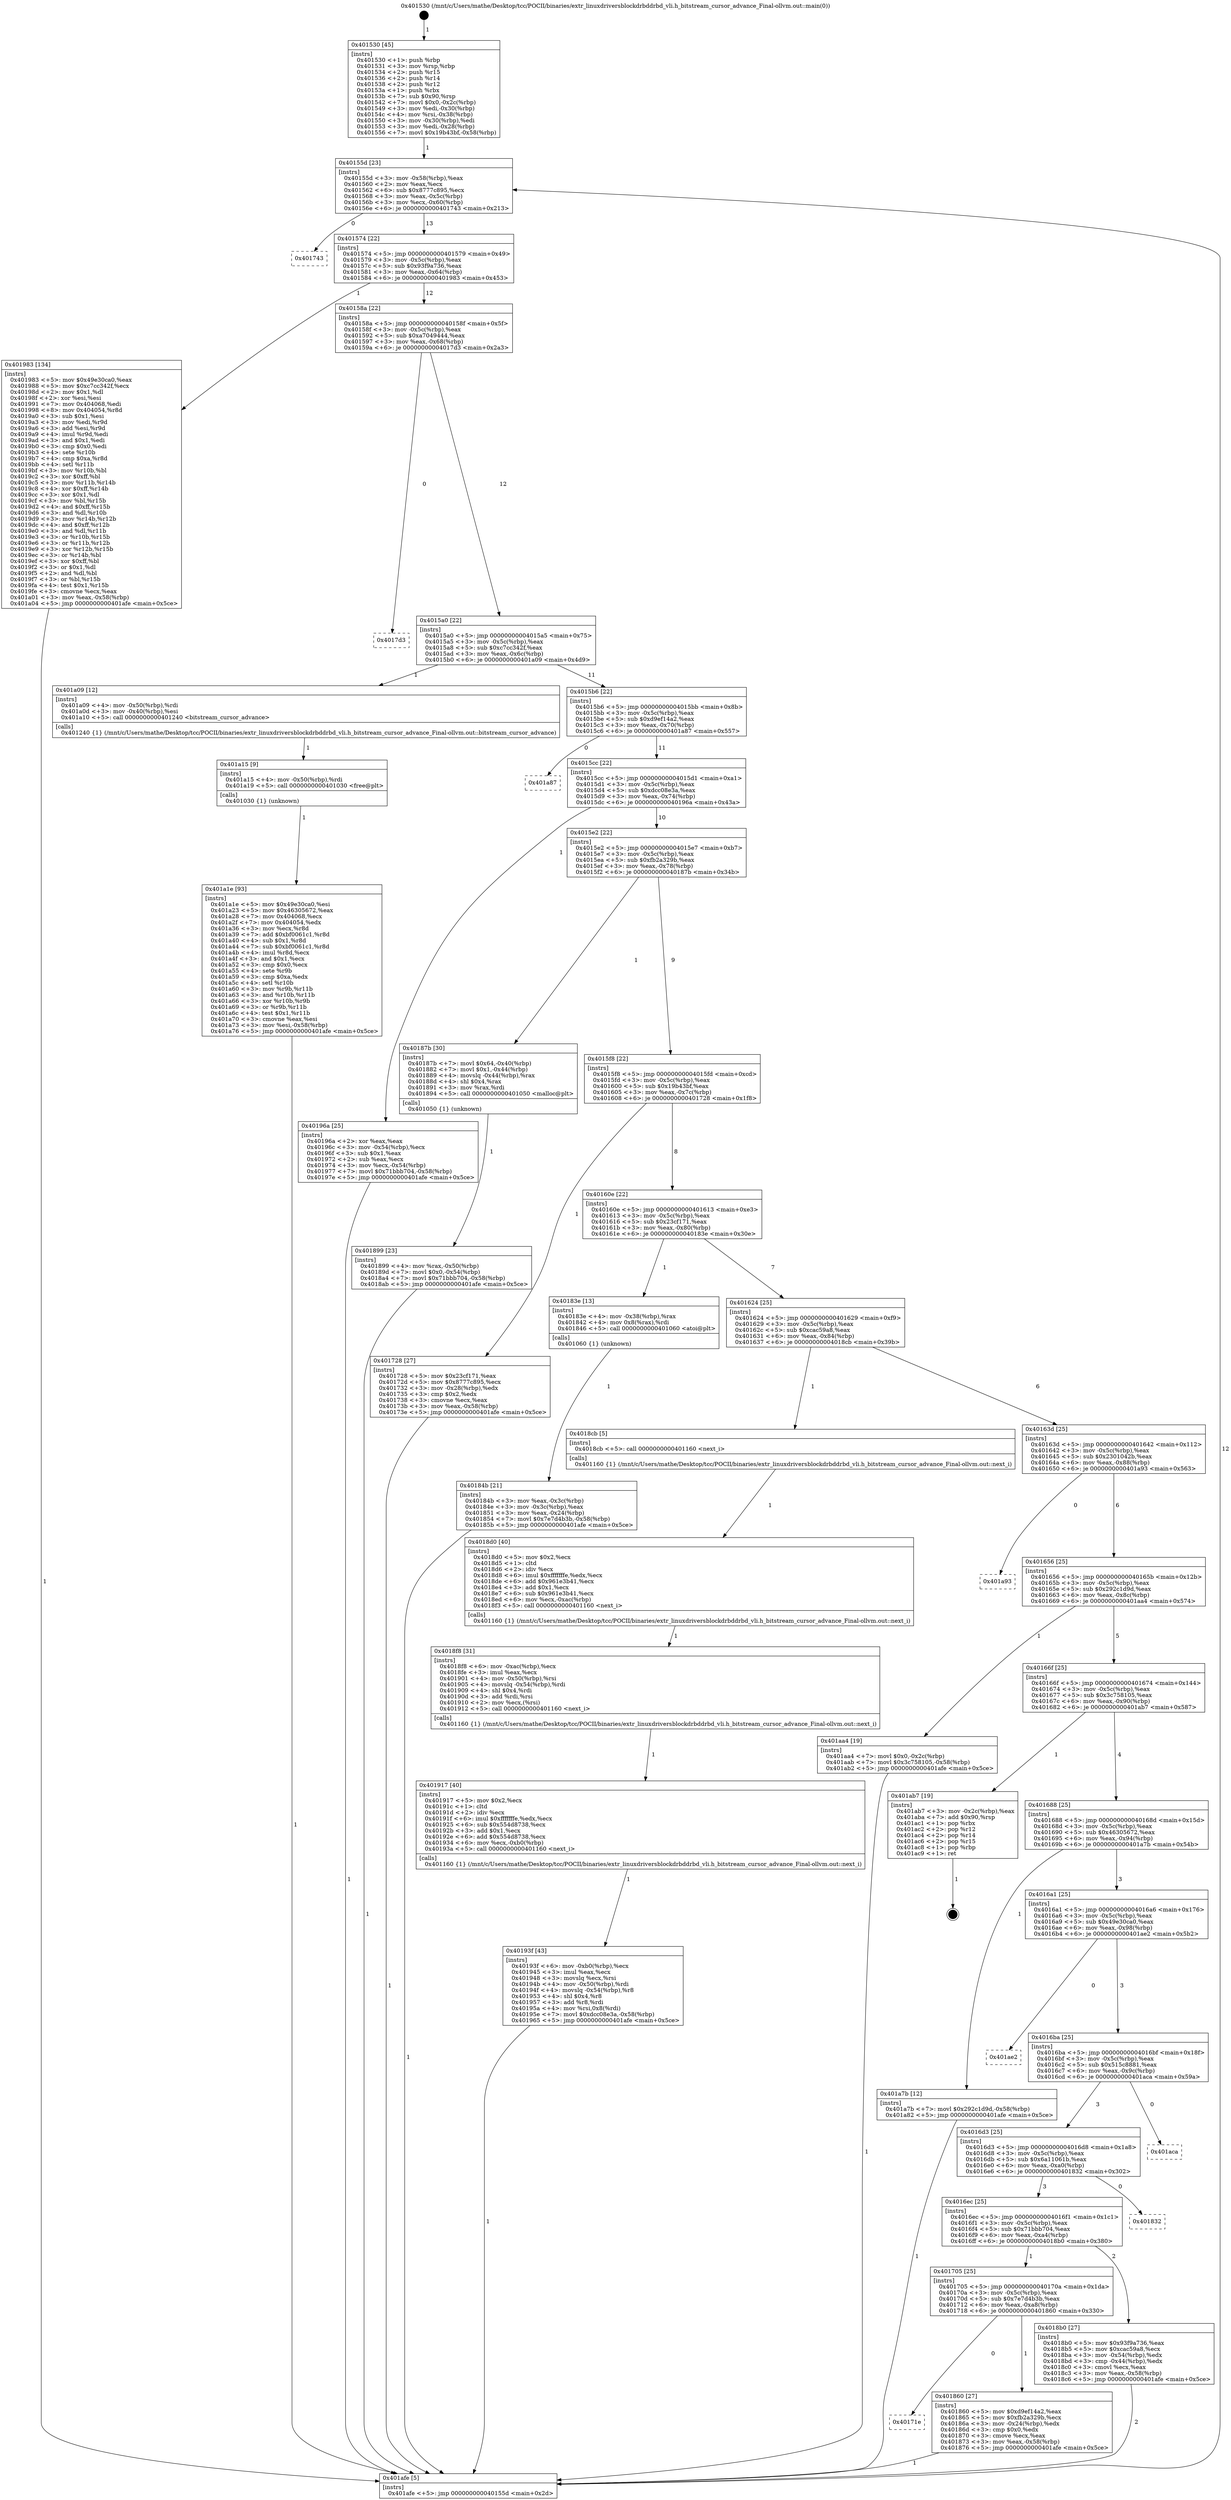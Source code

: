 digraph "0x401530" {
  label = "0x401530 (/mnt/c/Users/mathe/Desktop/tcc/POCII/binaries/extr_linuxdriversblockdrbddrbd_vli.h_bitstream_cursor_advance_Final-ollvm.out::main(0))"
  labelloc = "t"
  node[shape=record]

  Entry [label="",width=0.3,height=0.3,shape=circle,fillcolor=black,style=filled]
  "0x40155d" [label="{
     0x40155d [23]\l
     | [instrs]\l
     &nbsp;&nbsp;0x40155d \<+3\>: mov -0x58(%rbp),%eax\l
     &nbsp;&nbsp;0x401560 \<+2\>: mov %eax,%ecx\l
     &nbsp;&nbsp;0x401562 \<+6\>: sub $0x8777c895,%ecx\l
     &nbsp;&nbsp;0x401568 \<+3\>: mov %eax,-0x5c(%rbp)\l
     &nbsp;&nbsp;0x40156b \<+3\>: mov %ecx,-0x60(%rbp)\l
     &nbsp;&nbsp;0x40156e \<+6\>: je 0000000000401743 \<main+0x213\>\l
  }"]
  "0x401743" [label="{
     0x401743\l
  }", style=dashed]
  "0x401574" [label="{
     0x401574 [22]\l
     | [instrs]\l
     &nbsp;&nbsp;0x401574 \<+5\>: jmp 0000000000401579 \<main+0x49\>\l
     &nbsp;&nbsp;0x401579 \<+3\>: mov -0x5c(%rbp),%eax\l
     &nbsp;&nbsp;0x40157c \<+5\>: sub $0x93f9a736,%eax\l
     &nbsp;&nbsp;0x401581 \<+3\>: mov %eax,-0x64(%rbp)\l
     &nbsp;&nbsp;0x401584 \<+6\>: je 0000000000401983 \<main+0x453\>\l
  }"]
  Exit [label="",width=0.3,height=0.3,shape=circle,fillcolor=black,style=filled,peripheries=2]
  "0x401983" [label="{
     0x401983 [134]\l
     | [instrs]\l
     &nbsp;&nbsp;0x401983 \<+5\>: mov $0x49e30ca0,%eax\l
     &nbsp;&nbsp;0x401988 \<+5\>: mov $0xc7cc342f,%ecx\l
     &nbsp;&nbsp;0x40198d \<+2\>: mov $0x1,%dl\l
     &nbsp;&nbsp;0x40198f \<+2\>: xor %esi,%esi\l
     &nbsp;&nbsp;0x401991 \<+7\>: mov 0x404068,%edi\l
     &nbsp;&nbsp;0x401998 \<+8\>: mov 0x404054,%r8d\l
     &nbsp;&nbsp;0x4019a0 \<+3\>: sub $0x1,%esi\l
     &nbsp;&nbsp;0x4019a3 \<+3\>: mov %edi,%r9d\l
     &nbsp;&nbsp;0x4019a6 \<+3\>: add %esi,%r9d\l
     &nbsp;&nbsp;0x4019a9 \<+4\>: imul %r9d,%edi\l
     &nbsp;&nbsp;0x4019ad \<+3\>: and $0x1,%edi\l
     &nbsp;&nbsp;0x4019b0 \<+3\>: cmp $0x0,%edi\l
     &nbsp;&nbsp;0x4019b3 \<+4\>: sete %r10b\l
     &nbsp;&nbsp;0x4019b7 \<+4\>: cmp $0xa,%r8d\l
     &nbsp;&nbsp;0x4019bb \<+4\>: setl %r11b\l
     &nbsp;&nbsp;0x4019bf \<+3\>: mov %r10b,%bl\l
     &nbsp;&nbsp;0x4019c2 \<+3\>: xor $0xff,%bl\l
     &nbsp;&nbsp;0x4019c5 \<+3\>: mov %r11b,%r14b\l
     &nbsp;&nbsp;0x4019c8 \<+4\>: xor $0xff,%r14b\l
     &nbsp;&nbsp;0x4019cc \<+3\>: xor $0x1,%dl\l
     &nbsp;&nbsp;0x4019cf \<+3\>: mov %bl,%r15b\l
     &nbsp;&nbsp;0x4019d2 \<+4\>: and $0xff,%r15b\l
     &nbsp;&nbsp;0x4019d6 \<+3\>: and %dl,%r10b\l
     &nbsp;&nbsp;0x4019d9 \<+3\>: mov %r14b,%r12b\l
     &nbsp;&nbsp;0x4019dc \<+4\>: and $0xff,%r12b\l
     &nbsp;&nbsp;0x4019e0 \<+3\>: and %dl,%r11b\l
     &nbsp;&nbsp;0x4019e3 \<+3\>: or %r10b,%r15b\l
     &nbsp;&nbsp;0x4019e6 \<+3\>: or %r11b,%r12b\l
     &nbsp;&nbsp;0x4019e9 \<+3\>: xor %r12b,%r15b\l
     &nbsp;&nbsp;0x4019ec \<+3\>: or %r14b,%bl\l
     &nbsp;&nbsp;0x4019ef \<+3\>: xor $0xff,%bl\l
     &nbsp;&nbsp;0x4019f2 \<+3\>: or $0x1,%dl\l
     &nbsp;&nbsp;0x4019f5 \<+2\>: and %dl,%bl\l
     &nbsp;&nbsp;0x4019f7 \<+3\>: or %bl,%r15b\l
     &nbsp;&nbsp;0x4019fa \<+4\>: test $0x1,%r15b\l
     &nbsp;&nbsp;0x4019fe \<+3\>: cmovne %ecx,%eax\l
     &nbsp;&nbsp;0x401a01 \<+3\>: mov %eax,-0x58(%rbp)\l
     &nbsp;&nbsp;0x401a04 \<+5\>: jmp 0000000000401afe \<main+0x5ce\>\l
  }"]
  "0x40158a" [label="{
     0x40158a [22]\l
     | [instrs]\l
     &nbsp;&nbsp;0x40158a \<+5\>: jmp 000000000040158f \<main+0x5f\>\l
     &nbsp;&nbsp;0x40158f \<+3\>: mov -0x5c(%rbp),%eax\l
     &nbsp;&nbsp;0x401592 \<+5\>: sub $0xa7049444,%eax\l
     &nbsp;&nbsp;0x401597 \<+3\>: mov %eax,-0x68(%rbp)\l
     &nbsp;&nbsp;0x40159a \<+6\>: je 00000000004017d3 \<main+0x2a3\>\l
  }"]
  "0x401a1e" [label="{
     0x401a1e [93]\l
     | [instrs]\l
     &nbsp;&nbsp;0x401a1e \<+5\>: mov $0x49e30ca0,%esi\l
     &nbsp;&nbsp;0x401a23 \<+5\>: mov $0x46305672,%eax\l
     &nbsp;&nbsp;0x401a28 \<+7\>: mov 0x404068,%ecx\l
     &nbsp;&nbsp;0x401a2f \<+7\>: mov 0x404054,%edx\l
     &nbsp;&nbsp;0x401a36 \<+3\>: mov %ecx,%r8d\l
     &nbsp;&nbsp;0x401a39 \<+7\>: add $0xbf0061c1,%r8d\l
     &nbsp;&nbsp;0x401a40 \<+4\>: sub $0x1,%r8d\l
     &nbsp;&nbsp;0x401a44 \<+7\>: sub $0xbf0061c1,%r8d\l
     &nbsp;&nbsp;0x401a4b \<+4\>: imul %r8d,%ecx\l
     &nbsp;&nbsp;0x401a4f \<+3\>: and $0x1,%ecx\l
     &nbsp;&nbsp;0x401a52 \<+3\>: cmp $0x0,%ecx\l
     &nbsp;&nbsp;0x401a55 \<+4\>: sete %r9b\l
     &nbsp;&nbsp;0x401a59 \<+3\>: cmp $0xa,%edx\l
     &nbsp;&nbsp;0x401a5c \<+4\>: setl %r10b\l
     &nbsp;&nbsp;0x401a60 \<+3\>: mov %r9b,%r11b\l
     &nbsp;&nbsp;0x401a63 \<+3\>: and %r10b,%r11b\l
     &nbsp;&nbsp;0x401a66 \<+3\>: xor %r10b,%r9b\l
     &nbsp;&nbsp;0x401a69 \<+3\>: or %r9b,%r11b\l
     &nbsp;&nbsp;0x401a6c \<+4\>: test $0x1,%r11b\l
     &nbsp;&nbsp;0x401a70 \<+3\>: cmovne %eax,%esi\l
     &nbsp;&nbsp;0x401a73 \<+3\>: mov %esi,-0x58(%rbp)\l
     &nbsp;&nbsp;0x401a76 \<+5\>: jmp 0000000000401afe \<main+0x5ce\>\l
  }"]
  "0x4017d3" [label="{
     0x4017d3\l
  }", style=dashed]
  "0x4015a0" [label="{
     0x4015a0 [22]\l
     | [instrs]\l
     &nbsp;&nbsp;0x4015a0 \<+5\>: jmp 00000000004015a5 \<main+0x75\>\l
     &nbsp;&nbsp;0x4015a5 \<+3\>: mov -0x5c(%rbp),%eax\l
     &nbsp;&nbsp;0x4015a8 \<+5\>: sub $0xc7cc342f,%eax\l
     &nbsp;&nbsp;0x4015ad \<+3\>: mov %eax,-0x6c(%rbp)\l
     &nbsp;&nbsp;0x4015b0 \<+6\>: je 0000000000401a09 \<main+0x4d9\>\l
  }"]
  "0x401a15" [label="{
     0x401a15 [9]\l
     | [instrs]\l
     &nbsp;&nbsp;0x401a15 \<+4\>: mov -0x50(%rbp),%rdi\l
     &nbsp;&nbsp;0x401a19 \<+5\>: call 0000000000401030 \<free@plt\>\l
     | [calls]\l
     &nbsp;&nbsp;0x401030 \{1\} (unknown)\l
  }"]
  "0x401a09" [label="{
     0x401a09 [12]\l
     | [instrs]\l
     &nbsp;&nbsp;0x401a09 \<+4\>: mov -0x50(%rbp),%rdi\l
     &nbsp;&nbsp;0x401a0d \<+3\>: mov -0x40(%rbp),%esi\l
     &nbsp;&nbsp;0x401a10 \<+5\>: call 0000000000401240 \<bitstream_cursor_advance\>\l
     | [calls]\l
     &nbsp;&nbsp;0x401240 \{1\} (/mnt/c/Users/mathe/Desktop/tcc/POCII/binaries/extr_linuxdriversblockdrbddrbd_vli.h_bitstream_cursor_advance_Final-ollvm.out::bitstream_cursor_advance)\l
  }"]
  "0x4015b6" [label="{
     0x4015b6 [22]\l
     | [instrs]\l
     &nbsp;&nbsp;0x4015b6 \<+5\>: jmp 00000000004015bb \<main+0x8b\>\l
     &nbsp;&nbsp;0x4015bb \<+3\>: mov -0x5c(%rbp),%eax\l
     &nbsp;&nbsp;0x4015be \<+5\>: sub $0xd9ef14a2,%eax\l
     &nbsp;&nbsp;0x4015c3 \<+3\>: mov %eax,-0x70(%rbp)\l
     &nbsp;&nbsp;0x4015c6 \<+6\>: je 0000000000401a87 \<main+0x557\>\l
  }"]
  "0x40193f" [label="{
     0x40193f [43]\l
     | [instrs]\l
     &nbsp;&nbsp;0x40193f \<+6\>: mov -0xb0(%rbp),%ecx\l
     &nbsp;&nbsp;0x401945 \<+3\>: imul %eax,%ecx\l
     &nbsp;&nbsp;0x401948 \<+3\>: movslq %ecx,%rsi\l
     &nbsp;&nbsp;0x40194b \<+4\>: mov -0x50(%rbp),%rdi\l
     &nbsp;&nbsp;0x40194f \<+4\>: movslq -0x54(%rbp),%r8\l
     &nbsp;&nbsp;0x401953 \<+4\>: shl $0x4,%r8\l
     &nbsp;&nbsp;0x401957 \<+3\>: add %r8,%rdi\l
     &nbsp;&nbsp;0x40195a \<+4\>: mov %rsi,0x8(%rdi)\l
     &nbsp;&nbsp;0x40195e \<+7\>: movl $0xdcc08e3a,-0x58(%rbp)\l
     &nbsp;&nbsp;0x401965 \<+5\>: jmp 0000000000401afe \<main+0x5ce\>\l
  }"]
  "0x401a87" [label="{
     0x401a87\l
  }", style=dashed]
  "0x4015cc" [label="{
     0x4015cc [22]\l
     | [instrs]\l
     &nbsp;&nbsp;0x4015cc \<+5\>: jmp 00000000004015d1 \<main+0xa1\>\l
     &nbsp;&nbsp;0x4015d1 \<+3\>: mov -0x5c(%rbp),%eax\l
     &nbsp;&nbsp;0x4015d4 \<+5\>: sub $0xdcc08e3a,%eax\l
     &nbsp;&nbsp;0x4015d9 \<+3\>: mov %eax,-0x74(%rbp)\l
     &nbsp;&nbsp;0x4015dc \<+6\>: je 000000000040196a \<main+0x43a\>\l
  }"]
  "0x401917" [label="{
     0x401917 [40]\l
     | [instrs]\l
     &nbsp;&nbsp;0x401917 \<+5\>: mov $0x2,%ecx\l
     &nbsp;&nbsp;0x40191c \<+1\>: cltd\l
     &nbsp;&nbsp;0x40191d \<+2\>: idiv %ecx\l
     &nbsp;&nbsp;0x40191f \<+6\>: imul $0xfffffffe,%edx,%ecx\l
     &nbsp;&nbsp;0x401925 \<+6\>: sub $0x554d8738,%ecx\l
     &nbsp;&nbsp;0x40192b \<+3\>: add $0x1,%ecx\l
     &nbsp;&nbsp;0x40192e \<+6\>: add $0x554d8738,%ecx\l
     &nbsp;&nbsp;0x401934 \<+6\>: mov %ecx,-0xb0(%rbp)\l
     &nbsp;&nbsp;0x40193a \<+5\>: call 0000000000401160 \<next_i\>\l
     | [calls]\l
     &nbsp;&nbsp;0x401160 \{1\} (/mnt/c/Users/mathe/Desktop/tcc/POCII/binaries/extr_linuxdriversblockdrbddrbd_vli.h_bitstream_cursor_advance_Final-ollvm.out::next_i)\l
  }"]
  "0x40196a" [label="{
     0x40196a [25]\l
     | [instrs]\l
     &nbsp;&nbsp;0x40196a \<+2\>: xor %eax,%eax\l
     &nbsp;&nbsp;0x40196c \<+3\>: mov -0x54(%rbp),%ecx\l
     &nbsp;&nbsp;0x40196f \<+3\>: sub $0x1,%eax\l
     &nbsp;&nbsp;0x401972 \<+2\>: sub %eax,%ecx\l
     &nbsp;&nbsp;0x401974 \<+3\>: mov %ecx,-0x54(%rbp)\l
     &nbsp;&nbsp;0x401977 \<+7\>: movl $0x71bbb704,-0x58(%rbp)\l
     &nbsp;&nbsp;0x40197e \<+5\>: jmp 0000000000401afe \<main+0x5ce\>\l
  }"]
  "0x4015e2" [label="{
     0x4015e2 [22]\l
     | [instrs]\l
     &nbsp;&nbsp;0x4015e2 \<+5\>: jmp 00000000004015e7 \<main+0xb7\>\l
     &nbsp;&nbsp;0x4015e7 \<+3\>: mov -0x5c(%rbp),%eax\l
     &nbsp;&nbsp;0x4015ea \<+5\>: sub $0xfb2a329b,%eax\l
     &nbsp;&nbsp;0x4015ef \<+3\>: mov %eax,-0x78(%rbp)\l
     &nbsp;&nbsp;0x4015f2 \<+6\>: je 000000000040187b \<main+0x34b\>\l
  }"]
  "0x4018f8" [label="{
     0x4018f8 [31]\l
     | [instrs]\l
     &nbsp;&nbsp;0x4018f8 \<+6\>: mov -0xac(%rbp),%ecx\l
     &nbsp;&nbsp;0x4018fe \<+3\>: imul %eax,%ecx\l
     &nbsp;&nbsp;0x401901 \<+4\>: mov -0x50(%rbp),%rsi\l
     &nbsp;&nbsp;0x401905 \<+4\>: movslq -0x54(%rbp),%rdi\l
     &nbsp;&nbsp;0x401909 \<+4\>: shl $0x4,%rdi\l
     &nbsp;&nbsp;0x40190d \<+3\>: add %rdi,%rsi\l
     &nbsp;&nbsp;0x401910 \<+2\>: mov %ecx,(%rsi)\l
     &nbsp;&nbsp;0x401912 \<+5\>: call 0000000000401160 \<next_i\>\l
     | [calls]\l
     &nbsp;&nbsp;0x401160 \{1\} (/mnt/c/Users/mathe/Desktop/tcc/POCII/binaries/extr_linuxdriversblockdrbddrbd_vli.h_bitstream_cursor_advance_Final-ollvm.out::next_i)\l
  }"]
  "0x40187b" [label="{
     0x40187b [30]\l
     | [instrs]\l
     &nbsp;&nbsp;0x40187b \<+7\>: movl $0x64,-0x40(%rbp)\l
     &nbsp;&nbsp;0x401882 \<+7\>: movl $0x1,-0x44(%rbp)\l
     &nbsp;&nbsp;0x401889 \<+4\>: movslq -0x44(%rbp),%rax\l
     &nbsp;&nbsp;0x40188d \<+4\>: shl $0x4,%rax\l
     &nbsp;&nbsp;0x401891 \<+3\>: mov %rax,%rdi\l
     &nbsp;&nbsp;0x401894 \<+5\>: call 0000000000401050 \<malloc@plt\>\l
     | [calls]\l
     &nbsp;&nbsp;0x401050 \{1\} (unknown)\l
  }"]
  "0x4015f8" [label="{
     0x4015f8 [22]\l
     | [instrs]\l
     &nbsp;&nbsp;0x4015f8 \<+5\>: jmp 00000000004015fd \<main+0xcd\>\l
     &nbsp;&nbsp;0x4015fd \<+3\>: mov -0x5c(%rbp),%eax\l
     &nbsp;&nbsp;0x401600 \<+5\>: sub $0x19b43bf,%eax\l
     &nbsp;&nbsp;0x401605 \<+3\>: mov %eax,-0x7c(%rbp)\l
     &nbsp;&nbsp;0x401608 \<+6\>: je 0000000000401728 \<main+0x1f8\>\l
  }"]
  "0x4018d0" [label="{
     0x4018d0 [40]\l
     | [instrs]\l
     &nbsp;&nbsp;0x4018d0 \<+5\>: mov $0x2,%ecx\l
     &nbsp;&nbsp;0x4018d5 \<+1\>: cltd\l
     &nbsp;&nbsp;0x4018d6 \<+2\>: idiv %ecx\l
     &nbsp;&nbsp;0x4018d8 \<+6\>: imul $0xfffffffe,%edx,%ecx\l
     &nbsp;&nbsp;0x4018de \<+6\>: add $0x961e3b41,%ecx\l
     &nbsp;&nbsp;0x4018e4 \<+3\>: add $0x1,%ecx\l
     &nbsp;&nbsp;0x4018e7 \<+6\>: sub $0x961e3b41,%ecx\l
     &nbsp;&nbsp;0x4018ed \<+6\>: mov %ecx,-0xac(%rbp)\l
     &nbsp;&nbsp;0x4018f3 \<+5\>: call 0000000000401160 \<next_i\>\l
     | [calls]\l
     &nbsp;&nbsp;0x401160 \{1\} (/mnt/c/Users/mathe/Desktop/tcc/POCII/binaries/extr_linuxdriversblockdrbddrbd_vli.h_bitstream_cursor_advance_Final-ollvm.out::next_i)\l
  }"]
  "0x401728" [label="{
     0x401728 [27]\l
     | [instrs]\l
     &nbsp;&nbsp;0x401728 \<+5\>: mov $0x23cf171,%eax\l
     &nbsp;&nbsp;0x40172d \<+5\>: mov $0x8777c895,%ecx\l
     &nbsp;&nbsp;0x401732 \<+3\>: mov -0x28(%rbp),%edx\l
     &nbsp;&nbsp;0x401735 \<+3\>: cmp $0x2,%edx\l
     &nbsp;&nbsp;0x401738 \<+3\>: cmovne %ecx,%eax\l
     &nbsp;&nbsp;0x40173b \<+3\>: mov %eax,-0x58(%rbp)\l
     &nbsp;&nbsp;0x40173e \<+5\>: jmp 0000000000401afe \<main+0x5ce\>\l
  }"]
  "0x40160e" [label="{
     0x40160e [22]\l
     | [instrs]\l
     &nbsp;&nbsp;0x40160e \<+5\>: jmp 0000000000401613 \<main+0xe3\>\l
     &nbsp;&nbsp;0x401613 \<+3\>: mov -0x5c(%rbp),%eax\l
     &nbsp;&nbsp;0x401616 \<+5\>: sub $0x23cf171,%eax\l
     &nbsp;&nbsp;0x40161b \<+3\>: mov %eax,-0x80(%rbp)\l
     &nbsp;&nbsp;0x40161e \<+6\>: je 000000000040183e \<main+0x30e\>\l
  }"]
  "0x401afe" [label="{
     0x401afe [5]\l
     | [instrs]\l
     &nbsp;&nbsp;0x401afe \<+5\>: jmp 000000000040155d \<main+0x2d\>\l
  }"]
  "0x401530" [label="{
     0x401530 [45]\l
     | [instrs]\l
     &nbsp;&nbsp;0x401530 \<+1\>: push %rbp\l
     &nbsp;&nbsp;0x401531 \<+3\>: mov %rsp,%rbp\l
     &nbsp;&nbsp;0x401534 \<+2\>: push %r15\l
     &nbsp;&nbsp;0x401536 \<+2\>: push %r14\l
     &nbsp;&nbsp;0x401538 \<+2\>: push %r12\l
     &nbsp;&nbsp;0x40153a \<+1\>: push %rbx\l
     &nbsp;&nbsp;0x40153b \<+7\>: sub $0x90,%rsp\l
     &nbsp;&nbsp;0x401542 \<+7\>: movl $0x0,-0x2c(%rbp)\l
     &nbsp;&nbsp;0x401549 \<+3\>: mov %edi,-0x30(%rbp)\l
     &nbsp;&nbsp;0x40154c \<+4\>: mov %rsi,-0x38(%rbp)\l
     &nbsp;&nbsp;0x401550 \<+3\>: mov -0x30(%rbp),%edi\l
     &nbsp;&nbsp;0x401553 \<+3\>: mov %edi,-0x28(%rbp)\l
     &nbsp;&nbsp;0x401556 \<+7\>: movl $0x19b43bf,-0x58(%rbp)\l
  }"]
  "0x401899" [label="{
     0x401899 [23]\l
     | [instrs]\l
     &nbsp;&nbsp;0x401899 \<+4\>: mov %rax,-0x50(%rbp)\l
     &nbsp;&nbsp;0x40189d \<+7\>: movl $0x0,-0x54(%rbp)\l
     &nbsp;&nbsp;0x4018a4 \<+7\>: movl $0x71bbb704,-0x58(%rbp)\l
     &nbsp;&nbsp;0x4018ab \<+5\>: jmp 0000000000401afe \<main+0x5ce\>\l
  }"]
  "0x40183e" [label="{
     0x40183e [13]\l
     | [instrs]\l
     &nbsp;&nbsp;0x40183e \<+4\>: mov -0x38(%rbp),%rax\l
     &nbsp;&nbsp;0x401842 \<+4\>: mov 0x8(%rax),%rdi\l
     &nbsp;&nbsp;0x401846 \<+5\>: call 0000000000401060 \<atoi@plt\>\l
     | [calls]\l
     &nbsp;&nbsp;0x401060 \{1\} (unknown)\l
  }"]
  "0x401624" [label="{
     0x401624 [25]\l
     | [instrs]\l
     &nbsp;&nbsp;0x401624 \<+5\>: jmp 0000000000401629 \<main+0xf9\>\l
     &nbsp;&nbsp;0x401629 \<+3\>: mov -0x5c(%rbp),%eax\l
     &nbsp;&nbsp;0x40162c \<+5\>: sub $0xcac59a8,%eax\l
     &nbsp;&nbsp;0x401631 \<+6\>: mov %eax,-0x84(%rbp)\l
     &nbsp;&nbsp;0x401637 \<+6\>: je 00000000004018cb \<main+0x39b\>\l
  }"]
  "0x40184b" [label="{
     0x40184b [21]\l
     | [instrs]\l
     &nbsp;&nbsp;0x40184b \<+3\>: mov %eax,-0x3c(%rbp)\l
     &nbsp;&nbsp;0x40184e \<+3\>: mov -0x3c(%rbp),%eax\l
     &nbsp;&nbsp;0x401851 \<+3\>: mov %eax,-0x24(%rbp)\l
     &nbsp;&nbsp;0x401854 \<+7\>: movl $0x7e7d4b3b,-0x58(%rbp)\l
     &nbsp;&nbsp;0x40185b \<+5\>: jmp 0000000000401afe \<main+0x5ce\>\l
  }"]
  "0x40171e" [label="{
     0x40171e\l
  }", style=dashed]
  "0x4018cb" [label="{
     0x4018cb [5]\l
     | [instrs]\l
     &nbsp;&nbsp;0x4018cb \<+5\>: call 0000000000401160 \<next_i\>\l
     | [calls]\l
     &nbsp;&nbsp;0x401160 \{1\} (/mnt/c/Users/mathe/Desktop/tcc/POCII/binaries/extr_linuxdriversblockdrbddrbd_vli.h_bitstream_cursor_advance_Final-ollvm.out::next_i)\l
  }"]
  "0x40163d" [label="{
     0x40163d [25]\l
     | [instrs]\l
     &nbsp;&nbsp;0x40163d \<+5\>: jmp 0000000000401642 \<main+0x112\>\l
     &nbsp;&nbsp;0x401642 \<+3\>: mov -0x5c(%rbp),%eax\l
     &nbsp;&nbsp;0x401645 \<+5\>: sub $0x2301042b,%eax\l
     &nbsp;&nbsp;0x40164a \<+6\>: mov %eax,-0x88(%rbp)\l
     &nbsp;&nbsp;0x401650 \<+6\>: je 0000000000401a93 \<main+0x563\>\l
  }"]
  "0x401860" [label="{
     0x401860 [27]\l
     | [instrs]\l
     &nbsp;&nbsp;0x401860 \<+5\>: mov $0xd9ef14a2,%eax\l
     &nbsp;&nbsp;0x401865 \<+5\>: mov $0xfb2a329b,%ecx\l
     &nbsp;&nbsp;0x40186a \<+3\>: mov -0x24(%rbp),%edx\l
     &nbsp;&nbsp;0x40186d \<+3\>: cmp $0x0,%edx\l
     &nbsp;&nbsp;0x401870 \<+3\>: cmove %ecx,%eax\l
     &nbsp;&nbsp;0x401873 \<+3\>: mov %eax,-0x58(%rbp)\l
     &nbsp;&nbsp;0x401876 \<+5\>: jmp 0000000000401afe \<main+0x5ce\>\l
  }"]
  "0x401a93" [label="{
     0x401a93\l
  }", style=dashed]
  "0x401656" [label="{
     0x401656 [25]\l
     | [instrs]\l
     &nbsp;&nbsp;0x401656 \<+5\>: jmp 000000000040165b \<main+0x12b\>\l
     &nbsp;&nbsp;0x40165b \<+3\>: mov -0x5c(%rbp),%eax\l
     &nbsp;&nbsp;0x40165e \<+5\>: sub $0x292c1d9d,%eax\l
     &nbsp;&nbsp;0x401663 \<+6\>: mov %eax,-0x8c(%rbp)\l
     &nbsp;&nbsp;0x401669 \<+6\>: je 0000000000401aa4 \<main+0x574\>\l
  }"]
  "0x401705" [label="{
     0x401705 [25]\l
     | [instrs]\l
     &nbsp;&nbsp;0x401705 \<+5\>: jmp 000000000040170a \<main+0x1da\>\l
     &nbsp;&nbsp;0x40170a \<+3\>: mov -0x5c(%rbp),%eax\l
     &nbsp;&nbsp;0x40170d \<+5\>: sub $0x7e7d4b3b,%eax\l
     &nbsp;&nbsp;0x401712 \<+6\>: mov %eax,-0xa8(%rbp)\l
     &nbsp;&nbsp;0x401718 \<+6\>: je 0000000000401860 \<main+0x330\>\l
  }"]
  "0x401aa4" [label="{
     0x401aa4 [19]\l
     | [instrs]\l
     &nbsp;&nbsp;0x401aa4 \<+7\>: movl $0x0,-0x2c(%rbp)\l
     &nbsp;&nbsp;0x401aab \<+7\>: movl $0x3c758105,-0x58(%rbp)\l
     &nbsp;&nbsp;0x401ab2 \<+5\>: jmp 0000000000401afe \<main+0x5ce\>\l
  }"]
  "0x40166f" [label="{
     0x40166f [25]\l
     | [instrs]\l
     &nbsp;&nbsp;0x40166f \<+5\>: jmp 0000000000401674 \<main+0x144\>\l
     &nbsp;&nbsp;0x401674 \<+3\>: mov -0x5c(%rbp),%eax\l
     &nbsp;&nbsp;0x401677 \<+5\>: sub $0x3c758105,%eax\l
     &nbsp;&nbsp;0x40167c \<+6\>: mov %eax,-0x90(%rbp)\l
     &nbsp;&nbsp;0x401682 \<+6\>: je 0000000000401ab7 \<main+0x587\>\l
  }"]
  "0x4018b0" [label="{
     0x4018b0 [27]\l
     | [instrs]\l
     &nbsp;&nbsp;0x4018b0 \<+5\>: mov $0x93f9a736,%eax\l
     &nbsp;&nbsp;0x4018b5 \<+5\>: mov $0xcac59a8,%ecx\l
     &nbsp;&nbsp;0x4018ba \<+3\>: mov -0x54(%rbp),%edx\l
     &nbsp;&nbsp;0x4018bd \<+3\>: cmp -0x44(%rbp),%edx\l
     &nbsp;&nbsp;0x4018c0 \<+3\>: cmovl %ecx,%eax\l
     &nbsp;&nbsp;0x4018c3 \<+3\>: mov %eax,-0x58(%rbp)\l
     &nbsp;&nbsp;0x4018c6 \<+5\>: jmp 0000000000401afe \<main+0x5ce\>\l
  }"]
  "0x401ab7" [label="{
     0x401ab7 [19]\l
     | [instrs]\l
     &nbsp;&nbsp;0x401ab7 \<+3\>: mov -0x2c(%rbp),%eax\l
     &nbsp;&nbsp;0x401aba \<+7\>: add $0x90,%rsp\l
     &nbsp;&nbsp;0x401ac1 \<+1\>: pop %rbx\l
     &nbsp;&nbsp;0x401ac2 \<+2\>: pop %r12\l
     &nbsp;&nbsp;0x401ac4 \<+2\>: pop %r14\l
     &nbsp;&nbsp;0x401ac6 \<+2\>: pop %r15\l
     &nbsp;&nbsp;0x401ac8 \<+1\>: pop %rbp\l
     &nbsp;&nbsp;0x401ac9 \<+1\>: ret\l
  }"]
  "0x401688" [label="{
     0x401688 [25]\l
     | [instrs]\l
     &nbsp;&nbsp;0x401688 \<+5\>: jmp 000000000040168d \<main+0x15d\>\l
     &nbsp;&nbsp;0x40168d \<+3\>: mov -0x5c(%rbp),%eax\l
     &nbsp;&nbsp;0x401690 \<+5\>: sub $0x46305672,%eax\l
     &nbsp;&nbsp;0x401695 \<+6\>: mov %eax,-0x94(%rbp)\l
     &nbsp;&nbsp;0x40169b \<+6\>: je 0000000000401a7b \<main+0x54b\>\l
  }"]
  "0x4016ec" [label="{
     0x4016ec [25]\l
     | [instrs]\l
     &nbsp;&nbsp;0x4016ec \<+5\>: jmp 00000000004016f1 \<main+0x1c1\>\l
     &nbsp;&nbsp;0x4016f1 \<+3\>: mov -0x5c(%rbp),%eax\l
     &nbsp;&nbsp;0x4016f4 \<+5\>: sub $0x71bbb704,%eax\l
     &nbsp;&nbsp;0x4016f9 \<+6\>: mov %eax,-0xa4(%rbp)\l
     &nbsp;&nbsp;0x4016ff \<+6\>: je 00000000004018b0 \<main+0x380\>\l
  }"]
  "0x401a7b" [label="{
     0x401a7b [12]\l
     | [instrs]\l
     &nbsp;&nbsp;0x401a7b \<+7\>: movl $0x292c1d9d,-0x58(%rbp)\l
     &nbsp;&nbsp;0x401a82 \<+5\>: jmp 0000000000401afe \<main+0x5ce\>\l
  }"]
  "0x4016a1" [label="{
     0x4016a1 [25]\l
     | [instrs]\l
     &nbsp;&nbsp;0x4016a1 \<+5\>: jmp 00000000004016a6 \<main+0x176\>\l
     &nbsp;&nbsp;0x4016a6 \<+3\>: mov -0x5c(%rbp),%eax\l
     &nbsp;&nbsp;0x4016a9 \<+5\>: sub $0x49e30ca0,%eax\l
     &nbsp;&nbsp;0x4016ae \<+6\>: mov %eax,-0x98(%rbp)\l
     &nbsp;&nbsp;0x4016b4 \<+6\>: je 0000000000401ae2 \<main+0x5b2\>\l
  }"]
  "0x401832" [label="{
     0x401832\l
  }", style=dashed]
  "0x401ae2" [label="{
     0x401ae2\l
  }", style=dashed]
  "0x4016ba" [label="{
     0x4016ba [25]\l
     | [instrs]\l
     &nbsp;&nbsp;0x4016ba \<+5\>: jmp 00000000004016bf \<main+0x18f\>\l
     &nbsp;&nbsp;0x4016bf \<+3\>: mov -0x5c(%rbp),%eax\l
     &nbsp;&nbsp;0x4016c2 \<+5\>: sub $0x515c8881,%eax\l
     &nbsp;&nbsp;0x4016c7 \<+6\>: mov %eax,-0x9c(%rbp)\l
     &nbsp;&nbsp;0x4016cd \<+6\>: je 0000000000401aca \<main+0x59a\>\l
  }"]
  "0x4016d3" [label="{
     0x4016d3 [25]\l
     | [instrs]\l
     &nbsp;&nbsp;0x4016d3 \<+5\>: jmp 00000000004016d8 \<main+0x1a8\>\l
     &nbsp;&nbsp;0x4016d8 \<+3\>: mov -0x5c(%rbp),%eax\l
     &nbsp;&nbsp;0x4016db \<+5\>: sub $0x6a11061b,%eax\l
     &nbsp;&nbsp;0x4016e0 \<+6\>: mov %eax,-0xa0(%rbp)\l
     &nbsp;&nbsp;0x4016e6 \<+6\>: je 0000000000401832 \<main+0x302\>\l
  }"]
  "0x401aca" [label="{
     0x401aca\l
  }", style=dashed]
  Entry -> "0x401530" [label=" 1"]
  "0x40155d" -> "0x401743" [label=" 0"]
  "0x40155d" -> "0x401574" [label=" 13"]
  "0x401ab7" -> Exit [label=" 1"]
  "0x401574" -> "0x401983" [label=" 1"]
  "0x401574" -> "0x40158a" [label=" 12"]
  "0x401aa4" -> "0x401afe" [label=" 1"]
  "0x40158a" -> "0x4017d3" [label=" 0"]
  "0x40158a" -> "0x4015a0" [label=" 12"]
  "0x401a7b" -> "0x401afe" [label=" 1"]
  "0x4015a0" -> "0x401a09" [label=" 1"]
  "0x4015a0" -> "0x4015b6" [label=" 11"]
  "0x401a1e" -> "0x401afe" [label=" 1"]
  "0x4015b6" -> "0x401a87" [label=" 0"]
  "0x4015b6" -> "0x4015cc" [label=" 11"]
  "0x401a15" -> "0x401a1e" [label=" 1"]
  "0x4015cc" -> "0x40196a" [label=" 1"]
  "0x4015cc" -> "0x4015e2" [label=" 10"]
  "0x401a09" -> "0x401a15" [label=" 1"]
  "0x4015e2" -> "0x40187b" [label=" 1"]
  "0x4015e2" -> "0x4015f8" [label=" 9"]
  "0x401983" -> "0x401afe" [label=" 1"]
  "0x4015f8" -> "0x401728" [label=" 1"]
  "0x4015f8" -> "0x40160e" [label=" 8"]
  "0x401728" -> "0x401afe" [label=" 1"]
  "0x401530" -> "0x40155d" [label=" 1"]
  "0x401afe" -> "0x40155d" [label=" 12"]
  "0x40196a" -> "0x401afe" [label=" 1"]
  "0x40160e" -> "0x40183e" [label=" 1"]
  "0x40160e" -> "0x401624" [label=" 7"]
  "0x40183e" -> "0x40184b" [label=" 1"]
  "0x40184b" -> "0x401afe" [label=" 1"]
  "0x40193f" -> "0x401afe" [label=" 1"]
  "0x401624" -> "0x4018cb" [label=" 1"]
  "0x401624" -> "0x40163d" [label=" 6"]
  "0x401917" -> "0x40193f" [label=" 1"]
  "0x40163d" -> "0x401a93" [label=" 0"]
  "0x40163d" -> "0x401656" [label=" 6"]
  "0x4018f8" -> "0x401917" [label=" 1"]
  "0x401656" -> "0x401aa4" [label=" 1"]
  "0x401656" -> "0x40166f" [label=" 5"]
  "0x4018cb" -> "0x4018d0" [label=" 1"]
  "0x40166f" -> "0x401ab7" [label=" 1"]
  "0x40166f" -> "0x401688" [label=" 4"]
  "0x4018b0" -> "0x401afe" [label=" 2"]
  "0x401688" -> "0x401a7b" [label=" 1"]
  "0x401688" -> "0x4016a1" [label=" 3"]
  "0x40187b" -> "0x401899" [label=" 1"]
  "0x4016a1" -> "0x401ae2" [label=" 0"]
  "0x4016a1" -> "0x4016ba" [label=" 3"]
  "0x401860" -> "0x401afe" [label=" 1"]
  "0x4016ba" -> "0x401aca" [label=" 0"]
  "0x4016ba" -> "0x4016d3" [label=" 3"]
  "0x401705" -> "0x40171e" [label=" 0"]
  "0x4016d3" -> "0x401832" [label=" 0"]
  "0x4016d3" -> "0x4016ec" [label=" 3"]
  "0x401899" -> "0x401afe" [label=" 1"]
  "0x4016ec" -> "0x4018b0" [label=" 2"]
  "0x4016ec" -> "0x401705" [label=" 1"]
  "0x4018d0" -> "0x4018f8" [label=" 1"]
  "0x401705" -> "0x401860" [label=" 1"]
}
